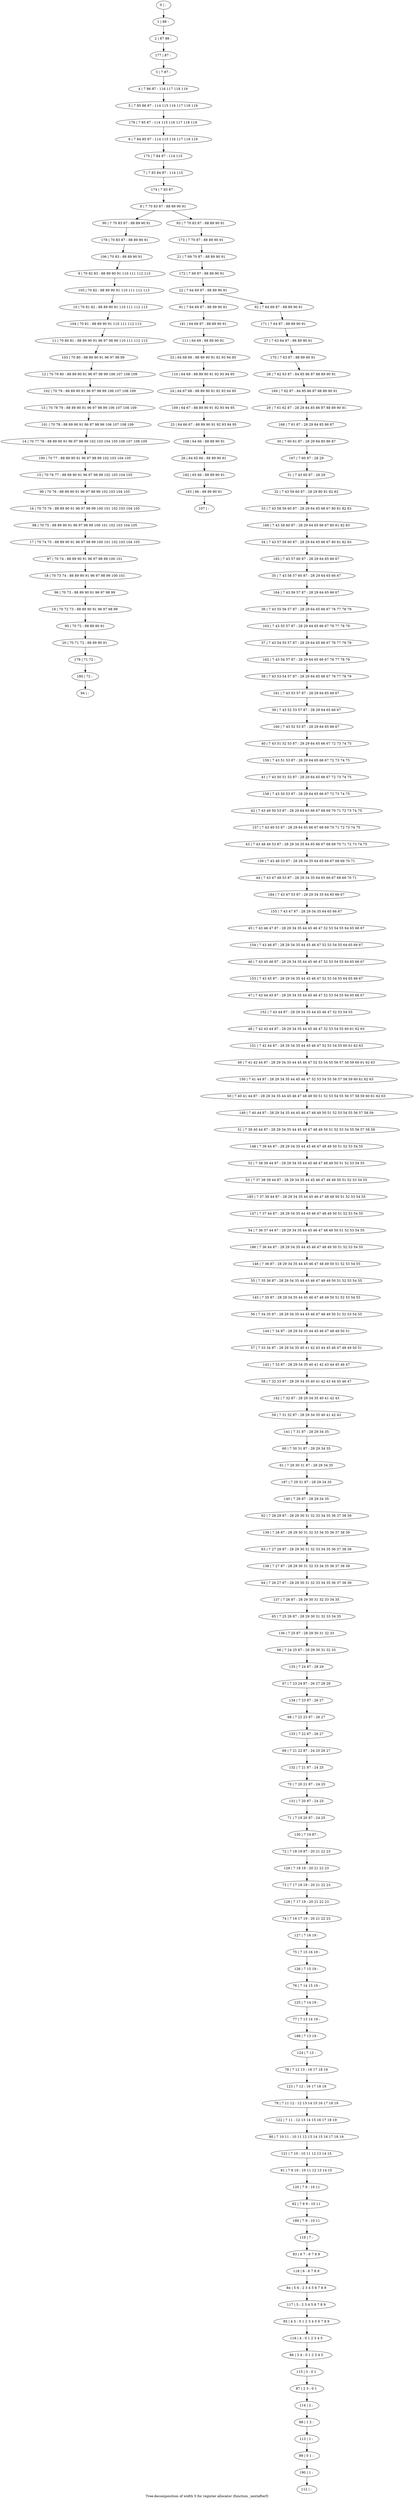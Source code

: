 digraph G {
graph [label="Tree-decomposition of width 5 for register allocator (function _nextafterf)"]
0[label="0 | : "];
1[label="1 | 88 : "];
2[label="2 | 87 88 : "];
3[label="3 | 7 87 : "];
4[label="4 | 7 86 87 : 116 117 118 119 "];
5[label="5 | 7 85 86 87 : 114 115 116 117 118 119 "];
6[label="6 | 7 84 85 87 : 114 115 116 117 118 119 "];
7[label="7 | 7 83 84 87 : 114 115 "];
8[label="8 | 7 70 83 87 : 88 89 90 91 "];
9[label="9 | 70 82 83 : 88 89 90 91 110 111 112 113 "];
10[label="10 | 70 81 82 : 88 89 90 91 110 111 112 113 "];
11[label="11 | 70 80 81 : 88 89 90 91 96 97 98 99 110 111 112 113 "];
12[label="12 | 70 79 80 : 88 89 90 91 96 97 98 99 106 107 108 109 "];
13[label="13 | 70 78 79 : 88 89 90 91 96 97 98 99 106 107 108 109 "];
14[label="14 | 70 77 78 : 88 89 90 91 96 97 98 99 102 103 104 105 106 107 108 109 "];
15[label="15 | 70 76 77 : 88 89 90 91 96 97 98 99 102 103 104 105 "];
16[label="16 | 70 75 76 : 88 89 90 91 96 97 98 99 100 101 102 103 104 105 "];
17[label="17 | 70 74 75 : 88 89 90 91 96 97 98 99 100 101 102 103 104 105 "];
18[label="18 | 70 73 74 : 88 89 90 91 96 97 98 99 100 101 "];
19[label="19 | 70 72 73 : 88 89 90 91 96 97 98 99 "];
20[label="20 | 70 71 72 : 88 89 90 91 "];
21[label="21 | 7 69 70 87 : 88 89 90 91 "];
22[label="22 | 7 64 69 87 : 88 89 90 91 "];
23[label="23 | 64 68 69 : 88 89 90 91 92 93 94 95 "];
24[label="24 | 64 67 68 : 88 89 90 91 92 93 94 95 "];
25[label="25 | 64 66 67 : 88 89 90 91 92 93 94 95 "];
26[label="26 | 64 65 66 : 88 89 90 91 "];
27[label="27 | 7 63 64 87 : 88 89 90 91 "];
28[label="28 | 7 62 63 87 : 84 85 86 87 88 89 90 91 "];
29[label="29 | 7 61 62 87 : 28 29 84 85 86 87 88 89 90 91 "];
30[label="30 | 7 60 61 87 : 28 29 84 85 86 87 "];
31[label="31 | 7 43 60 87 : 28 29 "];
32[label="32 | 7 43 59 60 87 : 28 29 80 81 82 83 "];
33[label="33 | 7 43 58 59 60 87 : 28 29 64 65 66 67 80 81 82 83 "];
34[label="34 | 7 43 57 58 60 87 : 28 29 64 65 66 67 80 81 82 83 "];
35[label="35 | 7 43 56 57 60 87 : 28 29 64 65 66 67 "];
36[label="36 | 7 43 55 56 57 87 : 28 29 64 65 66 67 76 77 78 79 "];
37[label="37 | 7 43 54 55 57 87 : 28 29 64 65 66 67 76 77 78 79 "];
38[label="38 | 7 43 53 54 57 87 : 28 29 64 65 66 67 76 77 78 79 "];
39[label="39 | 7 43 52 53 57 87 : 28 29 64 65 66 67 "];
40[label="40 | 7 43 51 52 53 87 : 28 29 64 65 66 67 72 73 74 75 "];
41[label="41 | 7 43 50 51 53 87 : 28 29 64 65 66 67 72 73 74 75 "];
42[label="42 | 7 43 49 50 53 87 : 28 29 64 65 66 67 68 69 70 71 72 73 74 75 "];
43[label="43 | 7 43 48 49 53 87 : 28 29 34 35 64 65 66 67 68 69 70 71 72 73 74 75 "];
44[label="44 | 7 43 47 48 53 87 : 28 29 34 35 64 65 66 67 68 69 70 71 "];
45[label="45 | 7 43 46 47 87 : 28 29 34 35 44 45 46 47 52 53 54 55 64 65 66 67 "];
46[label="46 | 7 43 45 46 87 : 28 29 34 35 44 45 46 47 52 53 54 55 64 65 66 67 "];
47[label="47 | 7 43 44 45 87 : 28 29 34 35 44 45 46 47 52 53 54 55 64 65 66 67 "];
48[label="48 | 7 42 43 44 87 : 28 29 34 35 44 45 46 47 52 53 54 55 60 61 62 63 "];
49[label="49 | 7 41 42 44 87 : 28 29 34 35 44 45 46 47 52 53 54 55 56 57 58 59 60 61 62 63 "];
50[label="50 | 7 40 41 44 87 : 28 29 34 35 44 45 46 47 48 49 50 51 52 53 54 55 56 57 58 59 60 61 62 63 "];
51[label="51 | 7 39 40 44 87 : 28 29 34 35 44 45 46 47 48 49 50 51 52 53 54 55 56 57 58 59 "];
52[label="52 | 7 38 39 44 87 : 28 29 34 35 44 45 46 47 48 49 50 51 52 53 54 55 "];
53[label="53 | 7 37 38 39 44 87 : 28 29 34 35 44 45 46 47 48 49 50 51 52 53 54 55 "];
54[label="54 | 7 36 37 44 87 : 28 29 34 35 44 45 46 47 48 49 50 51 52 53 54 55 "];
55[label="55 | 7 35 36 87 : 28 29 34 35 44 45 46 47 48 49 50 51 52 53 54 55 "];
56[label="56 | 7 34 35 87 : 28 29 34 35 44 45 46 47 48 49 50 51 52 53 54 55 "];
57[label="57 | 7 33 34 87 : 28 29 34 35 40 41 42 43 44 45 46 47 48 49 50 51 "];
58[label="58 | 7 32 33 87 : 28 29 34 35 40 41 42 43 44 45 46 47 "];
59[label="59 | 7 31 32 87 : 28 29 34 35 40 41 42 43 "];
60[label="60 | 7 30 31 87 : 28 29 34 35 "];
61[label="61 | 7 29 30 31 87 : 28 29 34 35 "];
62[label="62 | 7 28 29 87 : 28 29 30 31 32 33 34 35 36 37 38 39 "];
63[label="63 | 7 27 28 87 : 28 29 30 31 32 33 34 35 36 37 38 39 "];
64[label="64 | 7 26 27 87 : 28 29 30 31 32 33 34 35 36 37 38 39 "];
65[label="65 | 7 25 26 87 : 28 29 30 31 32 33 34 35 "];
66[label="66 | 7 24 25 87 : 28 29 30 31 32 33 "];
67[label="67 | 7 23 24 87 : 26 27 28 29 "];
68[label="68 | 7 22 23 87 : 26 27 "];
69[label="69 | 7 21 22 87 : 24 25 26 27 "];
70[label="70 | 7 20 21 87 : 24 25 "];
71[label="71 | 7 19 20 87 : 24 25 "];
72[label="72 | 7 18 19 87 : 20 21 22 23 "];
73[label="73 | 7 17 18 19 : 20 21 22 23 "];
74[label="74 | 7 16 17 19 : 20 21 22 23 "];
75[label="75 | 7 15 16 19 : "];
76[label="76 | 7 14 15 19 : "];
77[label="77 | 7 13 14 19 : "];
78[label="78 | 7 12 13 : 16 17 18 19 "];
79[label="79 | 7 11 12 : 12 13 14 15 16 17 18 19 "];
80[label="80 | 7 10 11 : 10 11 12 13 14 15 16 17 18 19 "];
81[label="81 | 7 9 10 : 10 11 12 13 14 15 "];
82[label="82 | 7 8 9 : 10 11 "];
83[label="83 | 6 7 : 6 7 8 9 "];
84[label="84 | 5 6 : 2 3 4 5 6 7 8 9 "];
85[label="85 | 4 5 : 0 1 2 3 4 5 6 7 8 9 "];
86[label="86 | 3 4 : 0 1 2 3 4 5 "];
87[label="87 | 2 3 : 0 1 "];
88[label="88 | 1 2 : "];
89[label="89 | 0 1 : "];
90[label="90 | 7 70 83 87 : 88 89 90 91 "];
91[label="91 | 7 64 69 87 : 88 89 90 91 "];
92[label="92 | 7 64 69 87 : 88 89 90 91 "];
93[label="93 | 7 70 83 87 : 88 89 90 91 "];
94[label="94 | : "];
95[label="95 | 70 72 : 88 89 90 91 "];
96[label="96 | 70 73 : 88 89 90 91 96 97 98 99 "];
97[label="97 | 70 74 : 88 89 90 91 96 97 98 99 100 101 "];
98[label="98 | 70 75 : 88 89 90 91 96 97 98 99 100 101 102 103 104 105 "];
99[label="99 | 70 76 : 88 89 90 91 96 97 98 99 102 103 104 105 "];
100[label="100 | 70 77 : 88 89 90 91 96 97 98 99 102 103 104 105 "];
101[label="101 | 70 78 : 88 89 90 91 96 97 98 99 106 107 108 109 "];
102[label="102 | 70 79 : 88 89 90 91 96 97 98 99 106 107 108 109 "];
103[label="103 | 70 80 : 88 89 90 91 96 97 98 99 "];
104[label="104 | 70 81 : 88 89 90 91 110 111 112 113 "];
105[label="105 | 70 82 : 88 89 90 91 110 111 112 113 "];
106[label="106 | 70 83 : 88 89 90 91 "];
107[label="107 | : "];
108[label="108 | 64 66 : 88 89 90 91 "];
109[label="109 | 64 67 : 88 89 90 91 92 93 94 95 "];
110[label="110 | 64 68 : 88 89 90 91 92 93 94 95 "];
111[label="111 | 64 69 : 88 89 90 91 "];
112[label="112 | : "];
113[label="113 | 1 : "];
114[label="114 | 2 : "];
115[label="115 | 3 : 0 1 "];
116[label="116 | 4 : 0 1 2 3 4 5 "];
117[label="117 | 5 : 2 3 4 5 6 7 8 9 "];
118[label="118 | 6 : 6 7 8 9 "];
119[label="119 | 7 : "];
120[label="120 | 7 9 : 10 11 "];
121[label="121 | 7 10 : 10 11 12 13 14 15 "];
122[label="122 | 7 11 : 12 13 14 15 16 17 18 19 "];
123[label="123 | 7 12 : 16 17 18 19 "];
124[label="124 | 7 13 : "];
125[label="125 | 7 14 19 : "];
126[label="126 | 7 15 19 : "];
127[label="127 | 7 16 19 : "];
128[label="128 | 7 17 19 : 20 21 22 23 "];
129[label="129 | 7 18 19 : 20 21 22 23 "];
130[label="130 | 7 19 87 : "];
131[label="131 | 7 20 87 : 24 25 "];
132[label="132 | 7 21 87 : 24 25 "];
133[label="133 | 7 22 87 : 26 27 "];
134[label="134 | 7 23 87 : 26 27 "];
135[label="135 | 7 24 87 : 28 29 "];
136[label="136 | 7 25 87 : 28 29 30 31 32 33 "];
137[label="137 | 7 26 87 : 28 29 30 31 32 33 34 35 "];
138[label="138 | 7 27 87 : 28 29 30 31 32 33 34 35 36 37 38 39 "];
139[label="139 | 7 28 87 : 28 29 30 31 32 33 34 35 36 37 38 39 "];
140[label="140 | 7 29 87 : 28 29 34 35 "];
141[label="141 | 7 31 87 : 28 29 34 35 "];
142[label="142 | 7 32 87 : 28 29 34 35 40 41 42 43 "];
143[label="143 | 7 33 87 : 28 29 34 35 40 41 42 43 44 45 46 47 "];
144[label="144 | 7 34 87 : 28 29 34 35 44 45 46 47 48 49 50 51 "];
145[label="145 | 7 35 87 : 28 29 34 35 44 45 46 47 48 49 50 51 52 53 54 55 "];
146[label="146 | 7 36 87 : 28 29 34 35 44 45 46 47 48 49 50 51 52 53 54 55 "];
147[label="147 | 7 37 44 87 : 28 29 34 35 44 45 46 47 48 49 50 51 52 53 54 55 "];
148[label="148 | 7 39 44 87 : 28 29 34 35 44 45 46 47 48 49 50 51 52 53 54 55 "];
149[label="149 | 7 40 44 87 : 28 29 34 35 44 45 46 47 48 49 50 51 52 53 54 55 56 57 58 59 "];
150[label="150 | 7 41 44 87 : 28 29 34 35 44 45 46 47 52 53 54 55 56 57 58 59 60 61 62 63 "];
151[label="151 | 7 42 44 87 : 28 29 34 35 44 45 46 47 52 53 54 55 60 61 62 63 "];
152[label="152 | 7 43 44 87 : 28 29 34 35 44 45 46 47 52 53 54 55 "];
153[label="153 | 7 43 45 87 : 28 29 34 35 44 45 46 47 52 53 54 55 64 65 66 67 "];
154[label="154 | 7 43 46 87 : 28 29 34 35 44 45 46 47 52 53 54 55 64 65 66 67 "];
155[label="155 | 7 43 47 87 : 28 29 34 35 64 65 66 67 "];
156[label="156 | 7 43 48 53 87 : 28 29 34 35 64 65 66 67 68 69 70 71 "];
157[label="157 | 7 43 49 53 87 : 28 29 64 65 66 67 68 69 70 71 72 73 74 75 "];
158[label="158 | 7 43 50 53 87 : 28 29 64 65 66 67 72 73 74 75 "];
159[label="159 | 7 43 51 53 87 : 28 29 64 65 66 67 72 73 74 75 "];
160[label="160 | 7 43 52 53 87 : 28 29 64 65 66 67 "];
161[label="161 | 7 43 53 57 87 : 28 29 64 65 66 67 "];
162[label="162 | 7 43 54 57 87 : 28 29 64 65 66 67 76 77 78 79 "];
163[label="163 | 7 43 55 57 87 : 28 29 64 65 66 67 76 77 78 79 "];
164[label="164 | 7 43 56 57 87 : 28 29 64 65 66 67 "];
165[label="165 | 7 43 57 60 87 : 28 29 64 65 66 67 "];
166[label="166 | 7 43 58 60 87 : 28 29 64 65 66 67 80 81 82 83 "];
167[label="167 | 7 60 87 : 28 29 "];
168[label="168 | 7 61 87 : 28 29 84 85 86 87 "];
169[label="169 | 7 62 87 : 84 85 86 87 88 89 90 91 "];
170[label="170 | 7 63 87 : 88 89 90 91 "];
171[label="171 | 7 64 87 : 88 89 90 91 "];
172[label="172 | 7 69 87 : 88 89 90 91 "];
173[label="173 | 7 70 87 : 88 89 90 91 "];
174[label="174 | 7 83 87 : "];
175[label="175 | 7 84 87 : 114 115 "];
176[label="176 | 7 85 87 : 114 115 116 117 118 119 "];
177[label="177 | 87 : "];
178[label="178 | 70 83 87 : 88 89 90 91 "];
179[label="179 | 71 72 : "];
180[label="180 | 72 : "];
181[label="181 | 64 69 87 : 88 89 90 91 "];
182[label="182 | 65 66 : 88 89 90 91 "];
183[label="183 | 66 : 88 89 90 91 "];
184[label="184 | 7 43 47 53 87 : 28 29 34 35 64 65 66 67 "];
185[label="185 | 7 37 39 44 87 : 28 29 34 35 44 45 46 47 48 49 50 51 52 53 54 55 "];
186[label="186 | 7 36 44 87 : 28 29 34 35 44 45 46 47 48 49 50 51 52 53 54 55 "];
187[label="187 | 7 29 31 87 : 28 29 34 35 "];
188[label="188 | 7 13 19 : "];
189[label="189 | 7 9 : 10 11 "];
190[label="190 | 1 : "];
0->1 ;
1->2 ;
3->4 ;
4->5 ;
31->32 ;
32->33 ;
52->53 ;
60->61 ;
8->90 ;
22->91 ;
22->92 ;
8->93 ;
95->20 ;
19->95 ;
96->19 ;
18->96 ;
97->18 ;
17->97 ;
98->17 ;
16->98 ;
99->16 ;
15->99 ;
100->15 ;
14->100 ;
101->14 ;
13->101 ;
102->13 ;
12->102 ;
103->12 ;
11->103 ;
104->11 ;
10->104 ;
105->10 ;
9->105 ;
106->9 ;
108->26 ;
25->108 ;
109->25 ;
24->109 ;
110->24 ;
23->110 ;
111->23 ;
113->89 ;
88->113 ;
114->88 ;
87->114 ;
115->87 ;
86->115 ;
116->86 ;
85->116 ;
117->85 ;
84->117 ;
118->84 ;
83->118 ;
119->83 ;
120->82 ;
81->120 ;
121->81 ;
80->121 ;
122->80 ;
79->122 ;
123->79 ;
78->123 ;
124->78 ;
125->77 ;
76->125 ;
126->76 ;
75->126 ;
127->75 ;
74->127 ;
128->74 ;
73->128 ;
129->73 ;
72->129 ;
130->72 ;
71->130 ;
131->71 ;
70->131 ;
132->70 ;
69->132 ;
133->69 ;
68->133 ;
134->68 ;
67->134 ;
135->67 ;
66->135 ;
136->66 ;
65->136 ;
137->65 ;
64->137 ;
138->64 ;
63->138 ;
139->63 ;
62->139 ;
140->62 ;
141->60 ;
59->141 ;
142->59 ;
58->142 ;
143->58 ;
57->143 ;
144->57 ;
56->144 ;
145->56 ;
55->145 ;
146->55 ;
147->54 ;
148->52 ;
51->148 ;
149->51 ;
50->149 ;
150->50 ;
49->150 ;
151->49 ;
48->151 ;
152->48 ;
47->152 ;
153->47 ;
46->153 ;
154->46 ;
45->154 ;
155->45 ;
156->44 ;
43->156 ;
157->43 ;
42->157 ;
158->42 ;
41->158 ;
159->41 ;
40->159 ;
160->40 ;
39->160 ;
161->39 ;
38->161 ;
162->38 ;
37->162 ;
163->37 ;
36->163 ;
164->36 ;
35->164 ;
165->35 ;
34->165 ;
166->34 ;
33->166 ;
167->31 ;
30->167 ;
168->30 ;
29->168 ;
169->29 ;
28->169 ;
170->28 ;
27->170 ;
171->27 ;
92->171 ;
172->22 ;
21->172 ;
173->21 ;
93->173 ;
174->8 ;
7->174 ;
175->7 ;
6->175 ;
176->6 ;
5->176 ;
177->3 ;
2->177 ;
178->106 ;
90->178 ;
20->179 ;
180->94 ;
179->180 ;
181->111 ;
91->181 ;
26->182 ;
183->107 ;
182->183 ;
184->155 ;
44->184 ;
185->147 ;
53->185 ;
186->146 ;
54->186 ;
187->140 ;
61->187 ;
188->124 ;
77->188 ;
189->119 ;
82->189 ;
190->112 ;
89->190 ;
}
